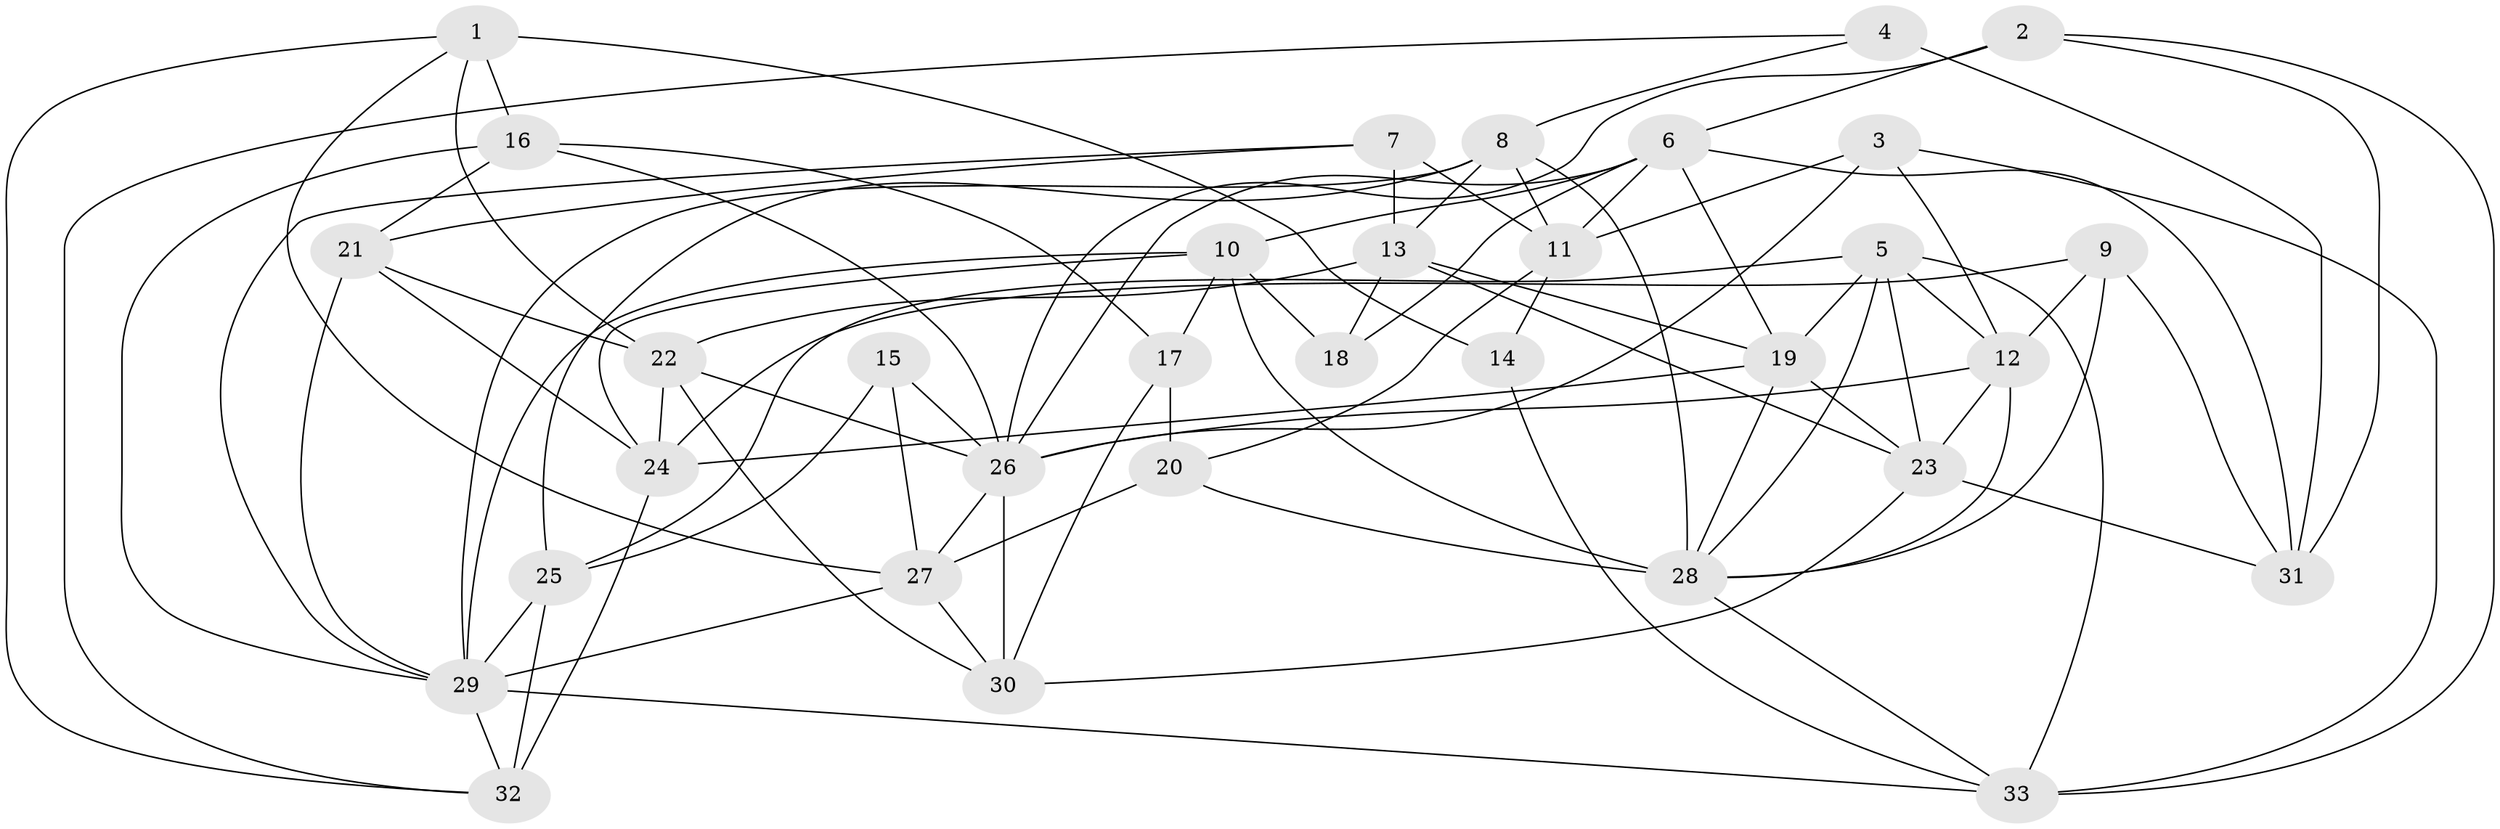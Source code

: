 // original degree distribution, {4: 1.0}
// Generated by graph-tools (version 1.1) at 2025/26/03/09/25 03:26:53]
// undirected, 33 vertices, 88 edges
graph export_dot {
graph [start="1"]
  node [color=gray90,style=filled];
  1;
  2;
  3;
  4;
  5;
  6;
  7;
  8;
  9;
  10;
  11;
  12;
  13;
  14;
  15;
  16;
  17;
  18;
  19;
  20;
  21;
  22;
  23;
  24;
  25;
  26;
  27;
  28;
  29;
  30;
  31;
  32;
  33;
  1 -- 14 [weight=2.0];
  1 -- 16 [weight=1.0];
  1 -- 22 [weight=1.0];
  1 -- 27 [weight=1.0];
  1 -- 32 [weight=1.0];
  2 -- 6 [weight=1.0];
  2 -- 26 [weight=1.0];
  2 -- 31 [weight=1.0];
  2 -- 33 [weight=1.0];
  3 -- 11 [weight=1.0];
  3 -- 12 [weight=1.0];
  3 -- 26 [weight=1.0];
  3 -- 33 [weight=1.0];
  4 -- 8 [weight=1.0];
  4 -- 31 [weight=2.0];
  4 -- 32 [weight=1.0];
  5 -- 12 [weight=1.0];
  5 -- 19 [weight=1.0];
  5 -- 23 [weight=1.0];
  5 -- 25 [weight=1.0];
  5 -- 28 [weight=1.0];
  5 -- 33 [weight=1.0];
  6 -- 10 [weight=1.0];
  6 -- 11 [weight=1.0];
  6 -- 18 [weight=2.0];
  6 -- 19 [weight=1.0];
  6 -- 26 [weight=1.0];
  6 -- 31 [weight=1.0];
  7 -- 11 [weight=1.0];
  7 -- 13 [weight=1.0];
  7 -- 21 [weight=1.0];
  7 -- 29 [weight=1.0];
  8 -- 11 [weight=1.0];
  8 -- 13 [weight=1.0];
  8 -- 25 [weight=1.0];
  8 -- 28 [weight=1.0];
  8 -- 29 [weight=1.0];
  9 -- 12 [weight=1.0];
  9 -- 24 [weight=1.0];
  9 -- 28 [weight=1.0];
  9 -- 31 [weight=1.0];
  10 -- 17 [weight=1.0];
  10 -- 18 [weight=1.0];
  10 -- 24 [weight=1.0];
  10 -- 28 [weight=1.0];
  10 -- 29 [weight=1.0];
  11 -- 14 [weight=1.0];
  11 -- 20 [weight=1.0];
  12 -- 23 [weight=1.0];
  12 -- 26 [weight=1.0];
  12 -- 28 [weight=1.0];
  13 -- 18 [weight=1.0];
  13 -- 19 [weight=1.0];
  13 -- 22 [weight=1.0];
  13 -- 23 [weight=1.0];
  14 -- 33 [weight=1.0];
  15 -- 25 [weight=1.0];
  15 -- 26 [weight=1.0];
  15 -- 27 [weight=2.0];
  16 -- 17 [weight=1.0];
  16 -- 21 [weight=2.0];
  16 -- 26 [weight=1.0];
  16 -- 29 [weight=1.0];
  17 -- 20 [weight=1.0];
  17 -- 30 [weight=1.0];
  19 -- 23 [weight=1.0];
  19 -- 24 [weight=1.0];
  19 -- 28 [weight=1.0];
  20 -- 27 [weight=1.0];
  20 -- 28 [weight=3.0];
  21 -- 22 [weight=1.0];
  21 -- 24 [weight=1.0];
  21 -- 29 [weight=1.0];
  22 -- 24 [weight=1.0];
  22 -- 26 [weight=1.0];
  22 -- 30 [weight=1.0];
  23 -- 30 [weight=1.0];
  23 -- 31 [weight=1.0];
  24 -- 32 [weight=1.0];
  25 -- 29 [weight=1.0];
  25 -- 32 [weight=2.0];
  26 -- 27 [weight=1.0];
  26 -- 30 [weight=2.0];
  27 -- 29 [weight=2.0];
  27 -- 30 [weight=1.0];
  28 -- 33 [weight=1.0];
  29 -- 32 [weight=1.0];
  29 -- 33 [weight=1.0];
}
